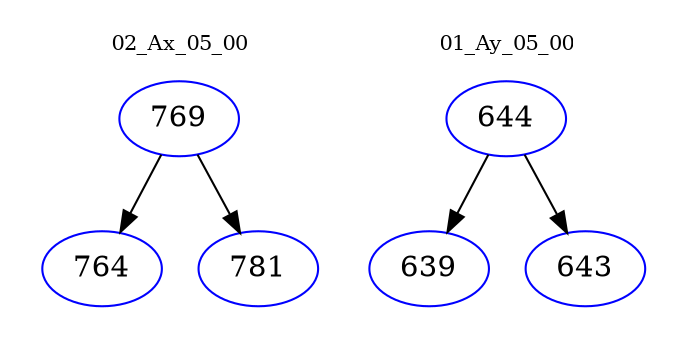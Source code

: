 digraph{
subgraph cluster_0 {
color = white
label = "02_Ax_05_00";
fontsize=10;
T0_769 [label="769", color="blue"]
T0_769 -> T0_764 [color="black"]
T0_764 [label="764", color="blue"]
T0_769 -> T0_781 [color="black"]
T0_781 [label="781", color="blue"]
}
subgraph cluster_1 {
color = white
label = "01_Ay_05_00";
fontsize=10;
T1_644 [label="644", color="blue"]
T1_644 -> T1_639 [color="black"]
T1_639 [label="639", color="blue"]
T1_644 -> T1_643 [color="black"]
T1_643 [label="643", color="blue"]
}
}
